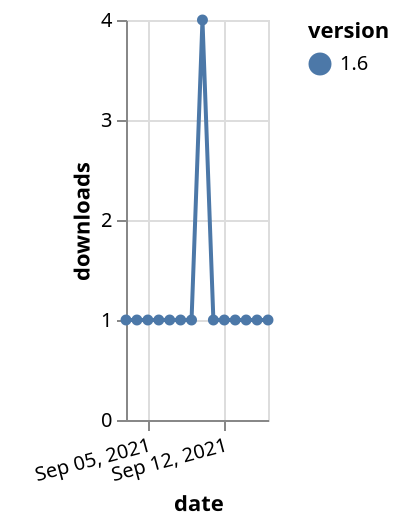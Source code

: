 {"$schema": "https://vega.github.io/schema/vega-lite/v5.json", "description": "A simple bar chart with embedded data.", "data": {"values": [{"date": "2021-09-03", "total": 278, "delta": 1, "version": "1.6"}, {"date": "2021-09-04", "total": 279, "delta": 1, "version": "1.6"}, {"date": "2021-09-05", "total": 280, "delta": 1, "version": "1.6"}, {"date": "2021-09-06", "total": 281, "delta": 1, "version": "1.6"}, {"date": "2021-09-07", "total": 282, "delta": 1, "version": "1.6"}, {"date": "2021-09-08", "total": 283, "delta": 1, "version": "1.6"}, {"date": "2021-09-09", "total": 284, "delta": 1, "version": "1.6"}, {"date": "2021-09-10", "total": 288, "delta": 4, "version": "1.6"}, {"date": "2021-09-11", "total": 289, "delta": 1, "version": "1.6"}, {"date": "2021-09-12", "total": 290, "delta": 1, "version": "1.6"}, {"date": "2021-09-13", "total": 291, "delta": 1, "version": "1.6"}, {"date": "2021-09-14", "total": 292, "delta": 1, "version": "1.6"}, {"date": "2021-09-15", "total": 293, "delta": 1, "version": "1.6"}, {"date": "2021-09-16", "total": 294, "delta": 1, "version": "1.6"}]}, "width": "container", "mark": {"type": "line", "point": {"filled": true}}, "encoding": {"x": {"field": "date", "type": "temporal", "timeUnit": "yearmonthdate", "title": "date", "axis": {"labelAngle": -15}}, "y": {"field": "delta", "type": "quantitative", "title": "downloads"}, "color": {"field": "version", "type": "nominal"}, "tooltip": {"field": "delta"}}}